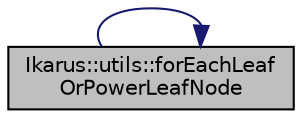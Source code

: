 digraph "Ikarus::utils::forEachLeafOrPowerLeafNode"
{
 // LATEX_PDF_SIZE
  edge [fontname="Helvetica",fontsize="10",labelfontname="Helvetica",labelfontsize="10"];
  node [fontname="Helvetica",fontsize="10",shape=record];
  rankdir="RL";
  Node1 [label="Ikarus::utils::forEachLeaf\lOrPowerLeafNode",height=0.2,width=0.4,color="black", fillcolor="grey75", style="filled", fontcolor="black",tooltip="A function which loops over all the nodes of a tree and performs different actions for a power node (..."];
  Node1 -> Node1 [dir="back",color="midnightblue",fontsize="10",style="solid",fontname="Helvetica"];
}
